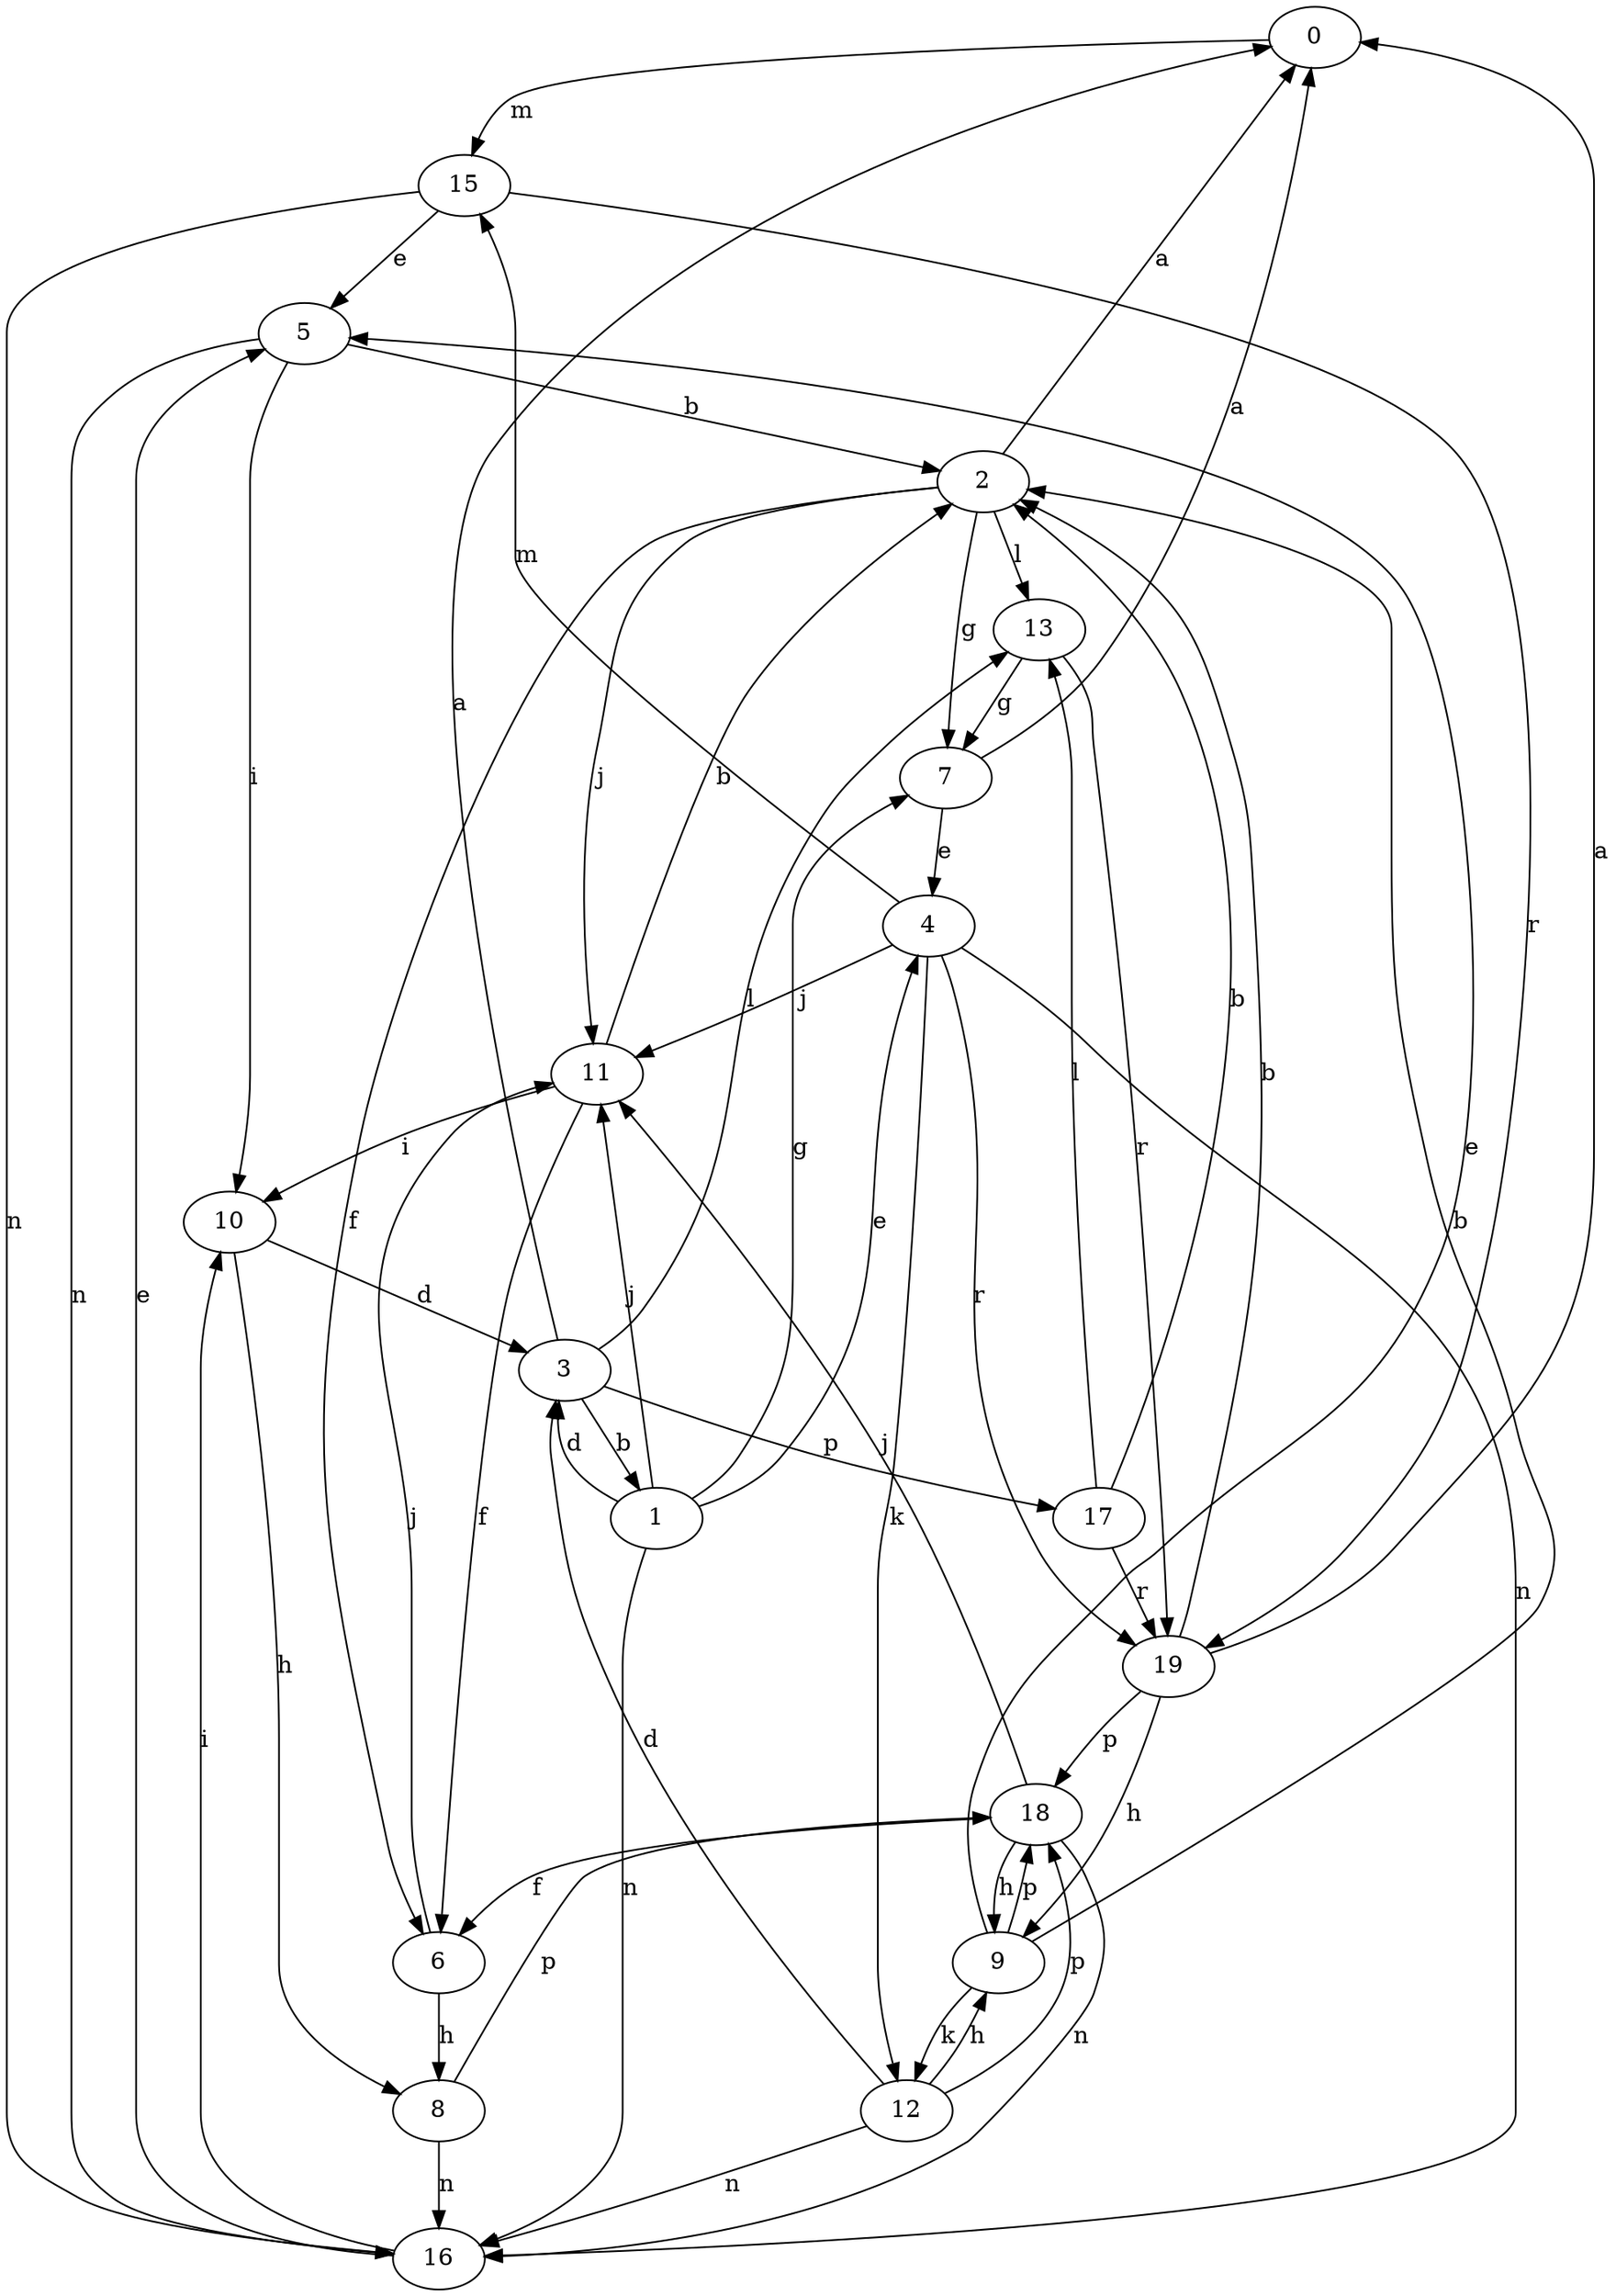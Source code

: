 strict digraph  {
0;
1;
2;
3;
4;
5;
6;
7;
8;
9;
10;
11;
12;
13;
15;
16;
17;
18;
19;
0 -> 15  [label=m];
1 -> 3  [label=d];
1 -> 4  [label=e];
1 -> 7  [label=g];
1 -> 11  [label=j];
1 -> 16  [label=n];
2 -> 0  [label=a];
2 -> 6  [label=f];
2 -> 7  [label=g];
2 -> 11  [label=j];
2 -> 13  [label=l];
3 -> 0  [label=a];
3 -> 1  [label=b];
3 -> 13  [label=l];
3 -> 17  [label=p];
4 -> 11  [label=j];
4 -> 12  [label=k];
4 -> 15  [label=m];
4 -> 16  [label=n];
4 -> 19  [label=r];
5 -> 2  [label=b];
5 -> 10  [label=i];
5 -> 16  [label=n];
6 -> 8  [label=h];
6 -> 11  [label=j];
7 -> 0  [label=a];
7 -> 4  [label=e];
8 -> 16  [label=n];
8 -> 18  [label=p];
9 -> 2  [label=b];
9 -> 5  [label=e];
9 -> 12  [label=k];
9 -> 18  [label=p];
10 -> 3  [label=d];
10 -> 8  [label=h];
11 -> 2  [label=b];
11 -> 6  [label=f];
11 -> 10  [label=i];
12 -> 3  [label=d];
12 -> 9  [label=h];
12 -> 16  [label=n];
12 -> 18  [label=p];
13 -> 7  [label=g];
13 -> 19  [label=r];
15 -> 5  [label=e];
15 -> 16  [label=n];
15 -> 19  [label=r];
16 -> 5  [label=e];
16 -> 10  [label=i];
17 -> 2  [label=b];
17 -> 13  [label=l];
17 -> 19  [label=r];
18 -> 6  [label=f];
18 -> 9  [label=h];
18 -> 11  [label=j];
18 -> 16  [label=n];
19 -> 0  [label=a];
19 -> 2  [label=b];
19 -> 9  [label=h];
19 -> 18  [label=p];
}
